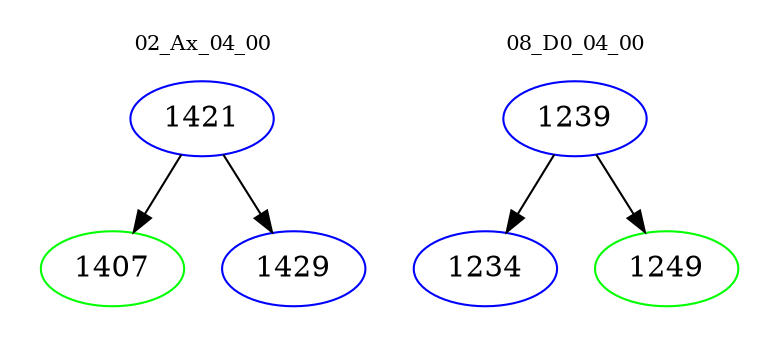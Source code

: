 digraph{
subgraph cluster_0 {
color = white
label = "02_Ax_04_00";
fontsize=10;
T0_1421 [label="1421", color="blue"]
T0_1421 -> T0_1407 [color="black"]
T0_1407 [label="1407", color="green"]
T0_1421 -> T0_1429 [color="black"]
T0_1429 [label="1429", color="blue"]
}
subgraph cluster_1 {
color = white
label = "08_D0_04_00";
fontsize=10;
T1_1239 [label="1239", color="blue"]
T1_1239 -> T1_1234 [color="black"]
T1_1234 [label="1234", color="blue"]
T1_1239 -> T1_1249 [color="black"]
T1_1249 [label="1249", color="green"]
}
}
